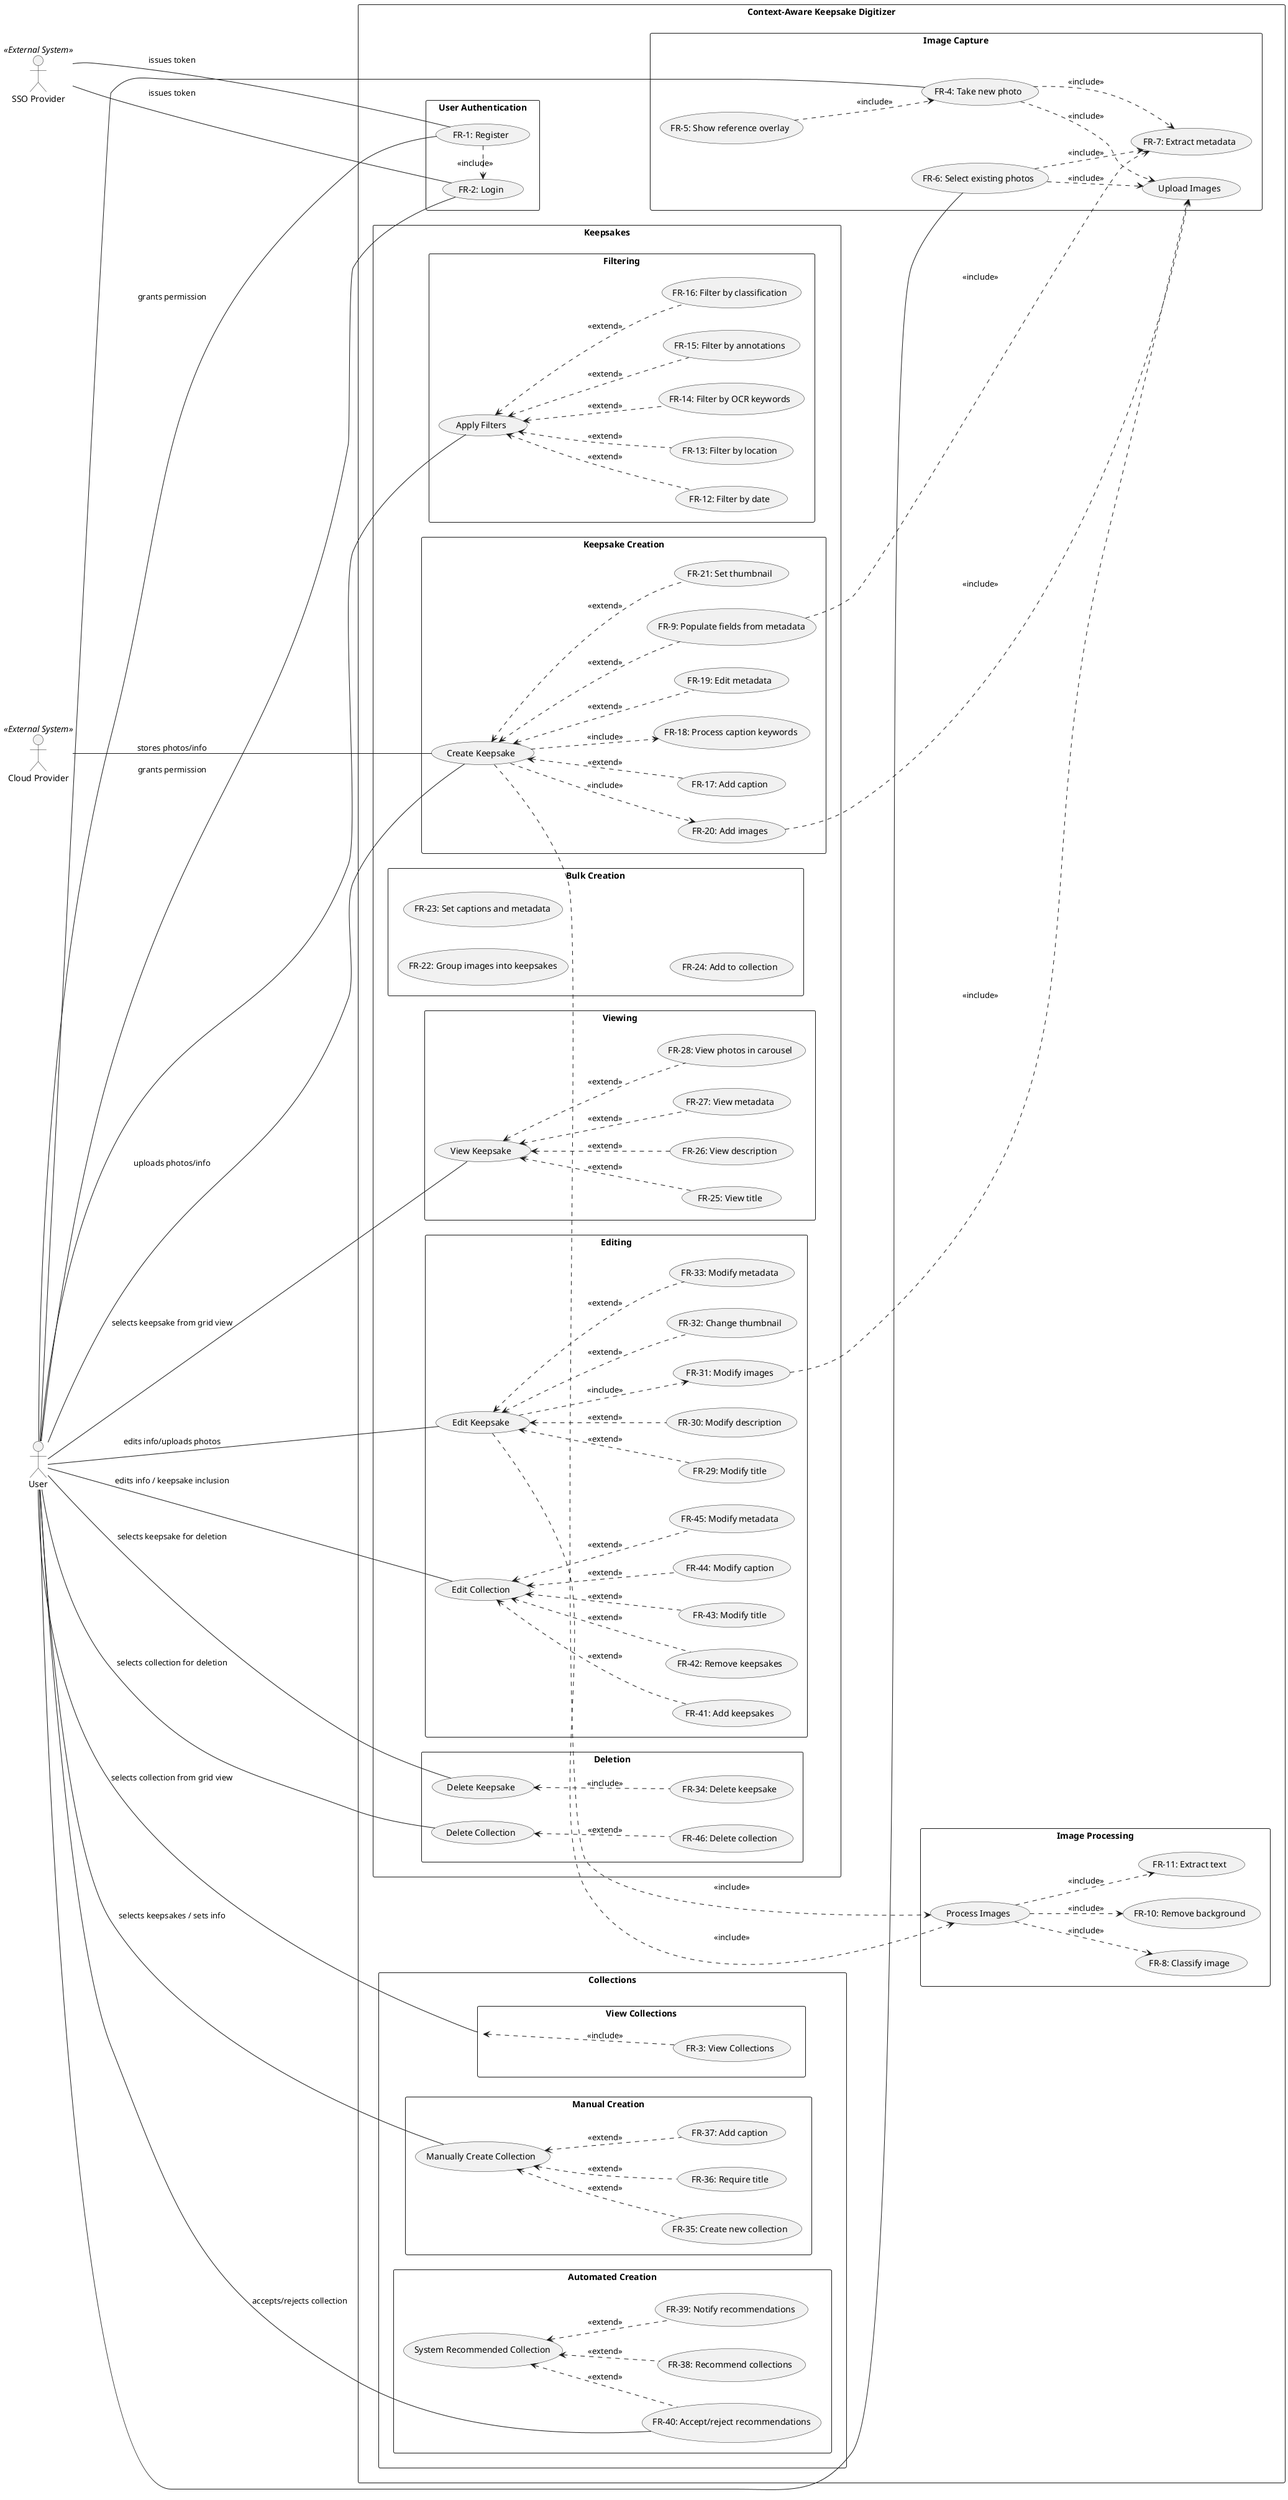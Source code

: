 ' NOTE: we may need to split this into separate diagrams where possible...
' it's going to be huge

@startuml Use Case
left to right direction
skinparam packageStyle rectangle

' Actors
actor User
actor "Cloud Provider" as Cloud << External System >>
actor "SSO Provider" as SSO << External System >>

' Packages/Use Cases
rectangle "Context-Aware Keepsake Digitizer" {

    package "User Authentication" {
        usecase "FR-1: Register" as FR1
        usecase "FR-2: Login" as FR2
    }

    package "Image Capture" {
        usecase "Upload Images"
        usecase "FR-4: Take new photo" as FR4
        usecase "FR-5: Show reference overlay" as FR5
        usecase "FR-6: Select existing photos" as FR6
        usecase "FR-7: Extract metadata" as FR7
    }

    package "Image Processing" {
        usecase "Process Images"
        usecase "FR-8: Classify image" as FR8
        usecase "FR-10: Remove background" as FR10
        usecase "FR-11: Extract text" as FR11
    }
 
    package "Keepsakes" {
        package "Filtering" {
            usecase "Apply Filters" as Filter  
            usecase "FR-12: Filter by date" as FR12
            usecase "FR-13: Filter by location" as FR13
            usecase "FR-14: Filter by OCR keywords" as FR14
            usecase "FR-15: Filter by annotations" as FR15
            usecase "FR-16: Filter by classification" as FR16
        }
        package "Keepsake Creation" {
            usecase "Create Keepsake" 
            usecase "FR-9: Populate fields from metadata" as FR9
            usecase "FR-17: Add caption" as FR17
            usecase "FR-18: Process caption keywords" as FR18
            usecase "FR-19: Edit metadata" as FR19
            usecase "FR-20: Add images" as FR20
            usecase "FR-21: Set thumbnail" as FR21
        }
     package "Bulk Creation" {
       usecase "FR-22: Group images into keepsakes" as FR22
       usecase "FR-23: Set captions and metadata" as FR23
       usecase "FR-24: Add to collection" as FR24
     }
     package "Viewing" {
       usecase "View Keepsake"
       usecase "FR-25: View title" as FR25
       usecase "FR-26: View description" as FR26
       usecase "FR-27: View metadata" as FR27
       usecase "FR-28: View photos in carousel" as FR28
     }
     package "Editing" {
       usecase "Edit Keepsake"
       usecase "FR-29: Modify title" as FR29
       usecase "FR-30: Modify description" as FR30
       usecase "FR-31: Modify images" as FR31
       usecase "FR-32: Change thumbnail" as FR32
       usecase "FR-33: Modify metadata" as FR33
     }
     package "Deletion" {
      usecase "Delete Keepsake"
       usecase "FR-34: Delete keepsake" as FR34
     }
  }

     package "Collections" {
       package "View Collections" {
         usecase "FR-3: View Collections" as FR3
       }
       package "Manual Creation" {
         usecase "Manually Create Collection"
         usecase "FR-35: Create new collection" as FR35
         usecase "FR-36: Require title" as FR36
         usecase "FR-37: Add caption" as FR37
       }
       package "Automated Creation" {
         usecase "System Recommended Collection"
         usecase "FR-38: Recommend collections" as FR38
         usecase "FR-39: Notify recommendations" as FR39
         usecase "FR-40: Accept/reject recommendations" as FR40
       }
       package "Editing" {
         usecase "Edit Collection"
         usecase "FR-41: Add keepsakes" as FR41
         usecase "FR-42: Remove keepsakes" as FR42
         usecase "FR-43: Modify title" as FR43
         usecase "FR-44: Modify caption" as FR44
         usecase "FR-45: Modify metadata" as FR45
       }
       package "Deletion" {
         usecase "Delete Collection"
         usecase "FR-46: Delete collection" as FR46
       }
  '     package "Metadata Management" {
  '       usecase "FR-47: Auto-derive date" as FR47
  '       usecase "FR-48: Auto-derive location" as FR48
  '       usecase "FR-49: Modify location" as FR49
  '       usecase "FR-50: Modify time/date" as FR50
  '       usecase "FR-51: Modify metadata" as FR51
  '     }
  '   }

  '   package "Visualization" {
  '     package "Map Features" {
  '       usecase "FR-52: Show collections on map" as FR52
  '       usecase "FR-53: Click markers to view" as FR53
  '     }
  '     package "Content Generation" {
  '       usecase "FR-54: Generate collages" as FR54
  '     }
  '   }

  '   package "Integrations" {
  '     package "Sharing" {
  '       usecase "FR-55: Share keepsakes" as FR55
  '       usecase "FR-56: Share collages" as FR56
  '     }
  '     package "Notifications" {
  '       usecase "FR-57: Special day reminders" as FR57
  '     }
  '   }
}

' User interactions
User --- (FR1) : grants permission
User --- (FR2) : grants permission 
User --- (FR4)
User --- (FR6)
User --- (Filter)
User --- (Create Keepsake) : uploads photos/info
User --- (Edit Keepsake) : edits info/uploads photos
User --- (View Keepsake) : selects keepsake from grid view
User --- (Delete Keepsake) : selects keepsake for deletion
User --- (View Collections) : selects collection from grid view
User --- (Manually Create Collection) : selects keepsakes / sets info
User --- (FR40) : accepts/rejects collection
User --- (Edit Collection) : edits info / keepsake inclusion
User --- (Delete Collection) : selects collection for deletion

' SSO interactions
SSO --- (FR1) : issues token
SSO --- (FR2) : issues token
(FR1) .> (FR2) : <<include>>

' Cloud interactions
Cloud --- (Create Keepsake) : stores photos/info

' Image Capture
(FR5) .-> (FR4) : <<include>>
(FR4) .-> (FR7) : <<include>>
(FR6) .-> (FR7) : <<include>>
(FR4) .-> (Upload Images) : <<include>>
(FR6) .-> (Upload Images) : <<include>>

' Image Processing
(Process Images) .-> (FR8) : <<include>>
(Process Images) .-> (FR10) : <<include>>
(Process Images) .-> (FR11) : <<include>>

' Keepsake Filters
(Filter) <-. (FR12) : <<extend>>
(Filter) <-. (FR13) : <<extend>>
(Filter) <-. (FR14) : <<extend>>
(Filter) <-. (FR15) : <<extend>>
(Filter) <-. (FR16) : <<extend>>

' Create Keepsake
(Create Keepsake) <-. (FR17) : <<extend>>
(Create Keepsake) <-. (FR19) : <<extend>>
(Create Keepsake) .-> (FR20) : <<include>>
(Create Keepsake) <-. (FR21) : <<extend>>
(Create Keepsake) <-. (FR9) : <<extend>>
(Create Keepsake) .-> (FR18) : <<include>>

' View Keepsake
(View Keepsake) <-. (FR25) : <<extend>>
(View Keepsake) <-. (FR26) : <<extend>>
(View Keepsake) <-. (FR27) : <<extend>>
(View Keepsake) <-. (FR28) : <<extend>>

' Edit Keepsake
(Edit Keepsake) <-. (FR29) : <<extend>>
(Edit Keepsake) <-. (FR30) : <<extend>>
(Edit Keepsake) .-> (FR31) : <<include>>
(Edit Keepsake) <-. (FR32) : <<extend>>
(Edit Keepsake) <-. (FR33) : <<extend>>

' Delete Keepsake
(Delete Keepsake) <-. (FR34) : <<include>>

' View Collections
(View Collections) <-. (FR3) : <<include>>

' Manually Create Collection
(Manually Create Collection) <-. (FR35) : <<extend>>
(Manually Create Collection) <-. (FR36) : <<extend>>
(Manually Create Collection) <-. (FR37) : <<extend>>

' System Recommended Collection
(System Recommended Collection) <-. (FR38) : <<extend>>
(System Recommended Collection) <-. (FR39) : <<extend>>
(System Recommended Collection) <-. (FR40) : <<extend>>

' Editing Collections
(Edit Collection) <-. (FR41) : <<extend>>
(Edit Collection) <-. (FR42) : <<extend>>
(Edit Collection) <-. (FR43) : <<extend>>
(Edit Collection) <-. (FR44) : <<extend>>
(Edit Collection) <-. (FR45) : <<extend>>

' Delete Collection
(Delete Collection) <-. (FR46) : <<extend>>

' Inter-package interactions 
' NOTE: the more dashes, the longer the arrow 
' (gives some visual separation)
(Create Keepsake) .--> (Process Images) : <<include>>
(FR20) .--> (Upload Images) : <<include>>
(FR9) .--> (FR7) : <<include>>
(Edit Keepsake) .--> (Process Images) : <<include>>
(FR31) .--> (Upload Images) : <<include>>


@enduml
